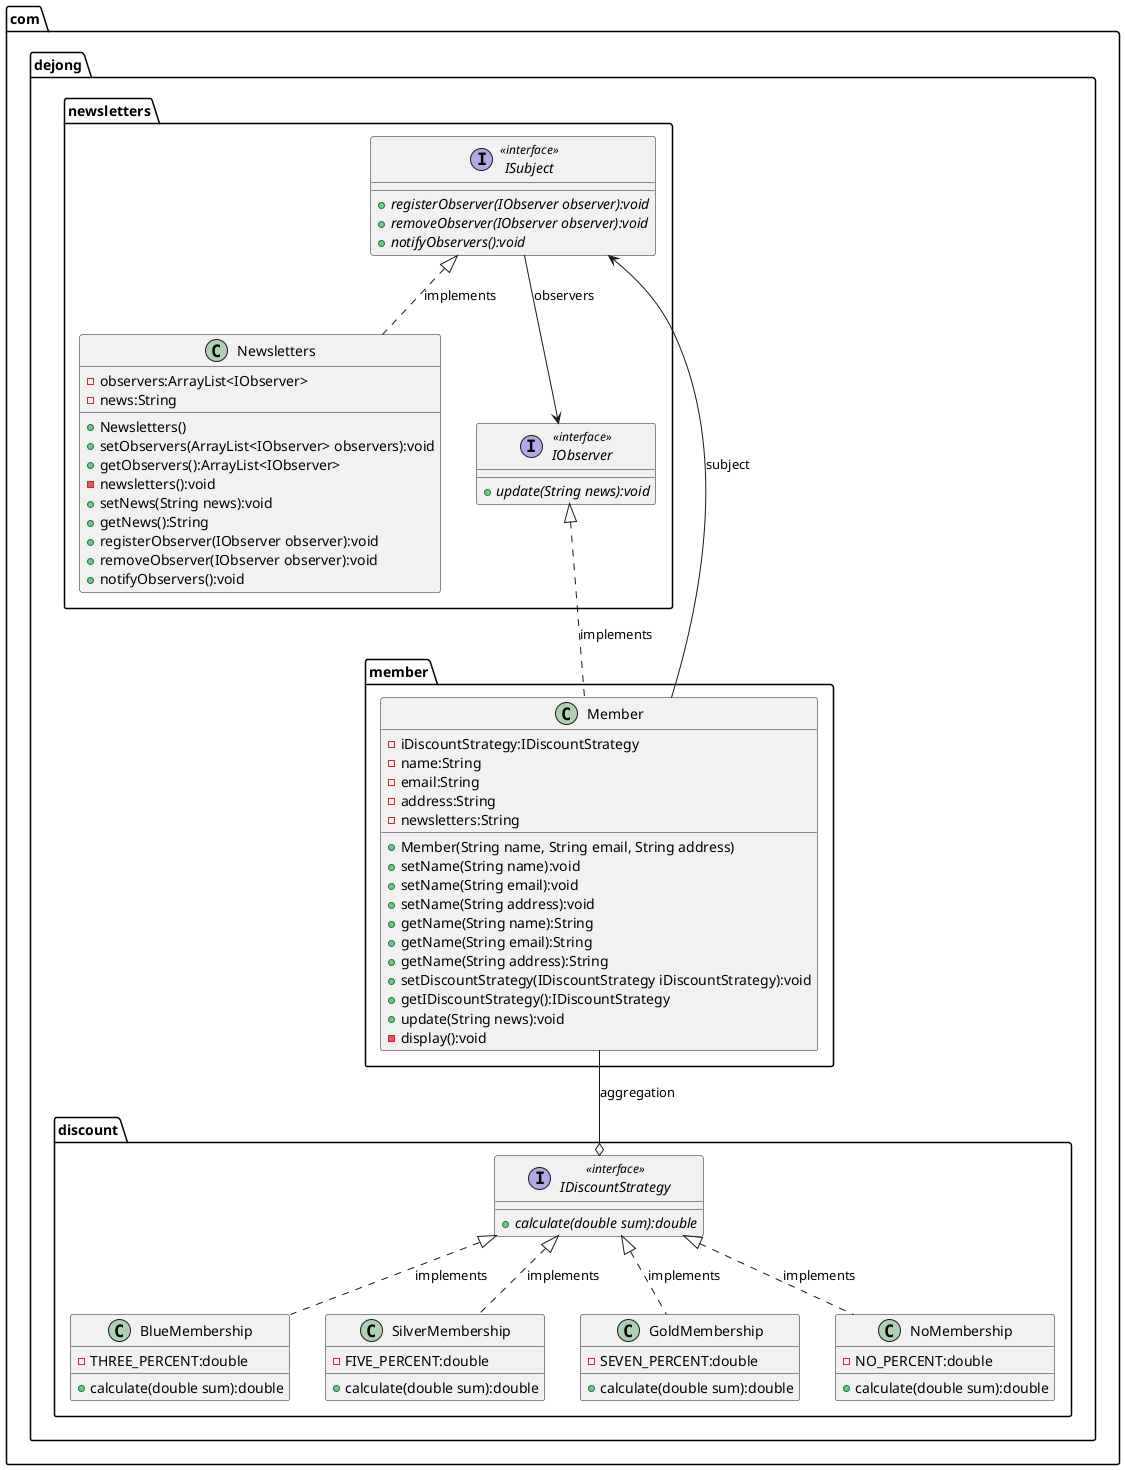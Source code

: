 @startuml

'Concrete Class
class com.dejong.discount.BlueMembership {
    - THREE_PERCENT:double
    + calculate(double sum):double
}
class com.dejong.discount.SilverMembership {
    - FIVE_PERCENT:double
    + calculate(double sum):double
}
class com.dejong.discount.GoldMembership {
    - SEVEN_PERCENT:double
    + calculate(double sum):double
}
class com.dejong.discount.NoMembership {
    - NO_PERCENT:double
    + calculate(double sum):double
}
class com.dejong.member.Member {
    - iDiscountStrategy:IDiscountStrategy
    - name:String
    - email:String
    - address:String
    - newsletters:String
    + Member(String name, String email, String address)
    + setName(String name):void
    + setName(String email):void
    + setName(String address):void
    + getName(String name):String
    + getName(String email):String
    + getName(String address):String
    + setDiscountStrategy(IDiscountStrategy iDiscountStrategy):void
    + getIDiscountStrategy():IDiscountStrategy
    + update(String news):void
    - display():void
}
class com.dejong.newsletters.Newsletters {
    - observers:ArrayList<IObserver>
    - news:String
    + Newsletters()
    + setObservers(ArrayList<IObserver> observers):void
    + getObservers():ArrayList<IObserver>
    - newsletters():void
    + setNews(String news):void
    + getNews():String
    + registerObserver(IObserver observer):void
    + removeObserver(IObserver observer):void
    + notifyObservers():void
}

'Interface
interface com.dejong.discount.IDiscountStrategy << interface >> {
    + {abstract} calculate(double sum):double
}
interface com.dejong.newsletters.ISubject << interface >> {
    + {abstract} registerObserver(IObserver observer):void
    + {abstract} removeObserver(IObserver observer):void
    + {abstract} notifyObservers():void
}
interface com.dejong.newsletters.IObserver << interface >> {
    + {abstract} update(String news):void
}

'Relationships
com.dejong.member.Member --o com.dejong.discount.IDiscountStrategy : aggregation
com.dejong.discount.IDiscountStrategy <|.. com.dejong.discount.BlueMembership : implements
com.dejong.discount.IDiscountStrategy <|.. com.dejong.discount.SilverMembership : implements
com.dejong.discount.IDiscountStrategy <|.. com.dejong.discount.GoldMembership : implements
com.dejong.discount.IDiscountStrategy <|.. com.dejong.discount.NoMembership : implements
com.dejong.newsletters.IObserver <|.. com.dejong.member.Member : implements
com.dejong.newsletters.ISubject <|.. com.dejong.newsletters.Newsletters : implements
com.dejong.newsletters.ISubject --> com.dejong.newsletters.IObserver : observers
com.dejong.member.Member --> com.dejong.newsletters.ISubject : subject

@enduml